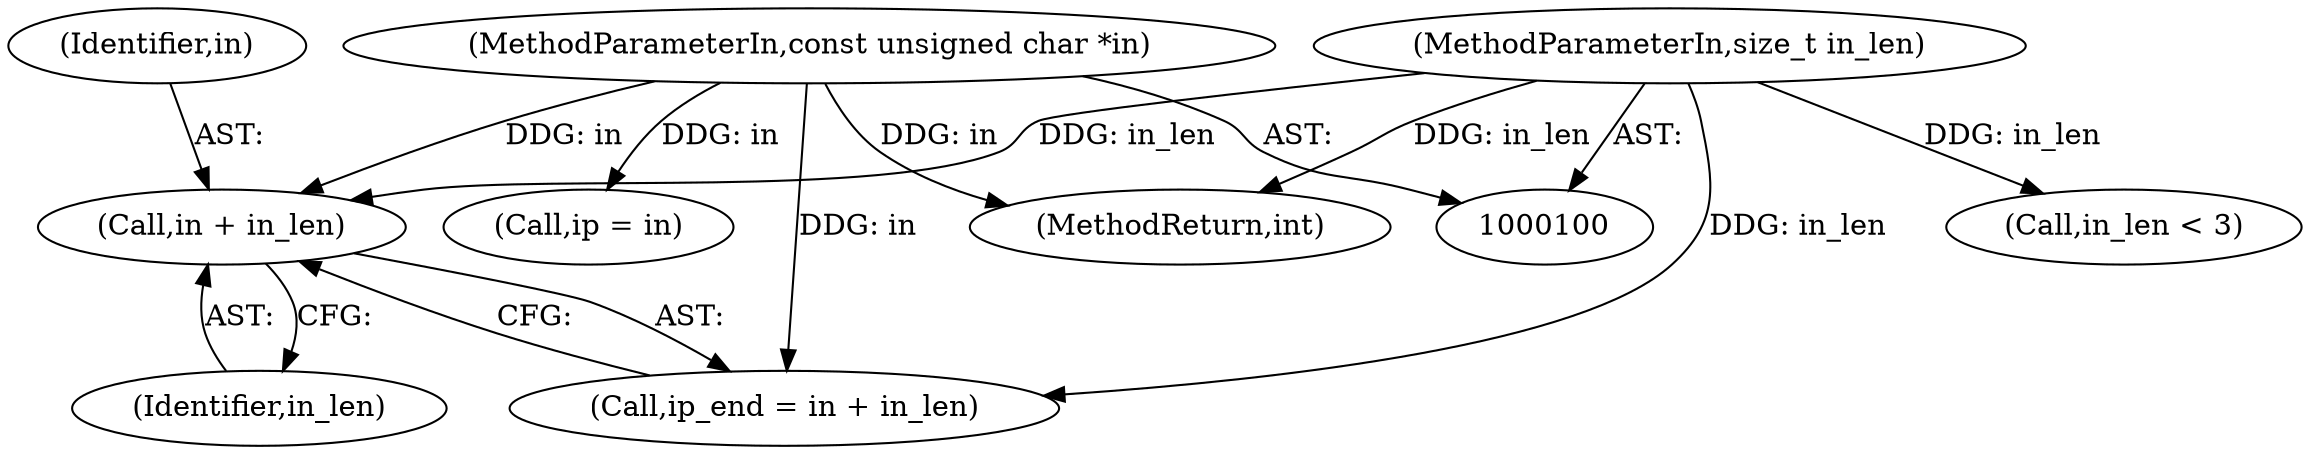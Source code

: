 digraph "0_linux_206a81c18401c0cde6e579164f752c4b147324ce@pointer" {
"1000117" [label="(Call,in + in_len)"];
"1000101" [label="(MethodParameterIn,const unsigned char *in)"];
"1000102" [label="(MethodParameterIn,size_t in_len)"];
"1000115" [label="(Call,ip_end = in + in_len)"];
"1000129" [label="(Call,ip = in)"];
"1000118" [label="(Identifier,in)"];
"1000134" [label="(Call,in_len < 3)"];
"1000117" [label="(Call,in + in_len)"];
"1000101" [label="(MethodParameterIn,const unsigned char *in)"];
"1000119" [label="(Identifier,in_len)"];
"1000102" [label="(MethodParameterIn,size_t in_len)"];
"1000773" [label="(MethodReturn,int)"];
"1000117" -> "1000115"  [label="AST: "];
"1000117" -> "1000119"  [label="CFG: "];
"1000118" -> "1000117"  [label="AST: "];
"1000119" -> "1000117"  [label="AST: "];
"1000115" -> "1000117"  [label="CFG: "];
"1000101" -> "1000117"  [label="DDG: in"];
"1000102" -> "1000117"  [label="DDG: in_len"];
"1000101" -> "1000100"  [label="AST: "];
"1000101" -> "1000773"  [label="DDG: in"];
"1000101" -> "1000115"  [label="DDG: in"];
"1000101" -> "1000129"  [label="DDG: in"];
"1000102" -> "1000100"  [label="AST: "];
"1000102" -> "1000773"  [label="DDG: in_len"];
"1000102" -> "1000115"  [label="DDG: in_len"];
"1000102" -> "1000134"  [label="DDG: in_len"];
}
